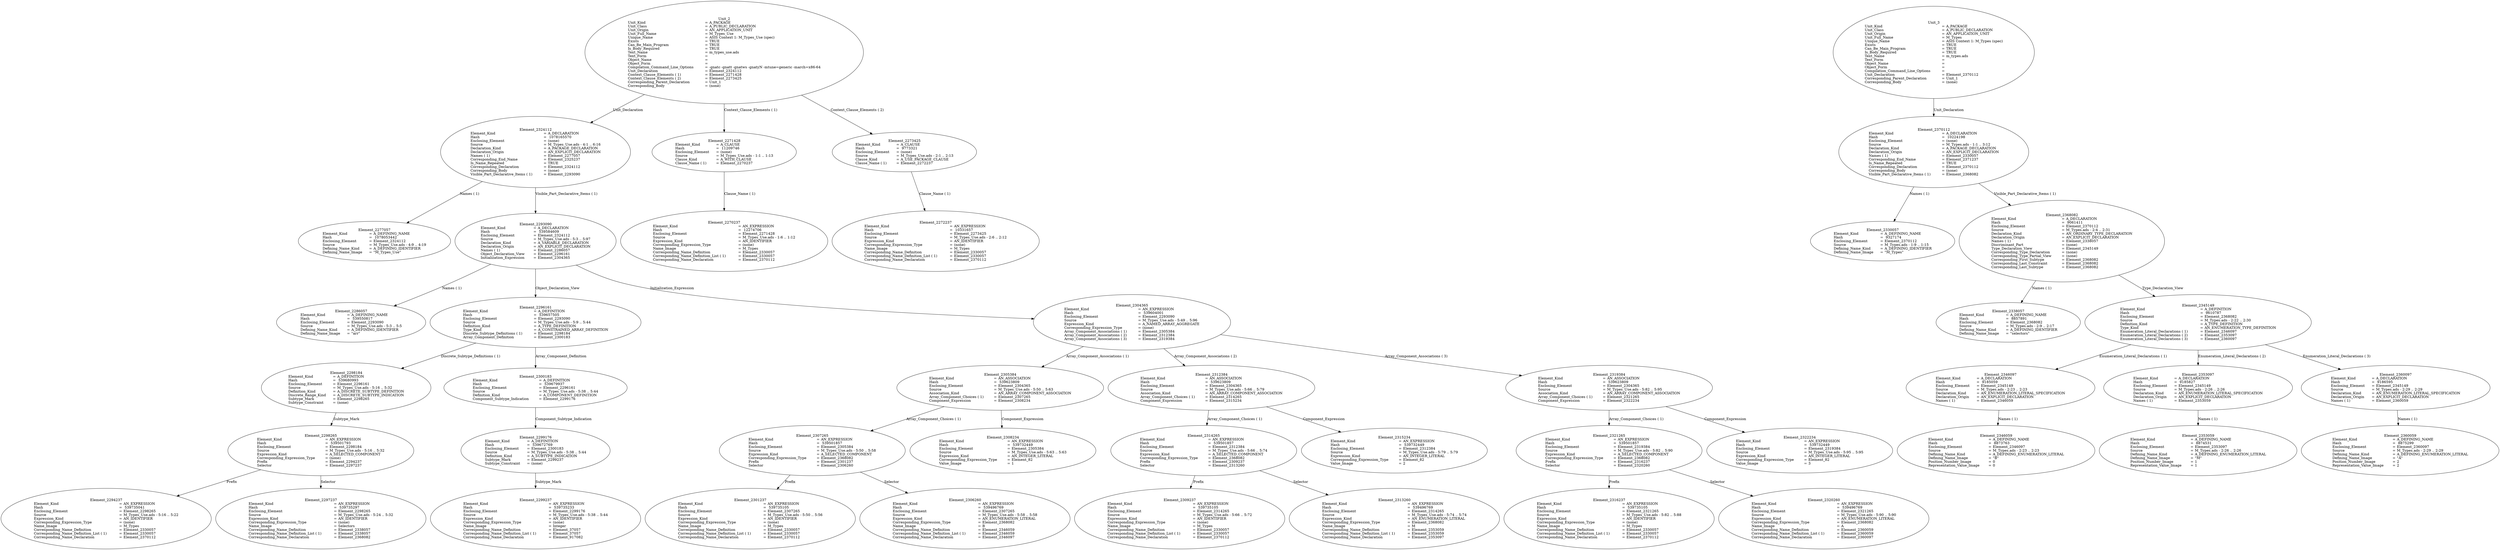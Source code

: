 digraph "m_types_use.adt" {
  Unit_2 -> Element_2324112
      [ label=Unit_Declaration ];
  Unit_2 -> Element_2271428
      [ label="Context_Clause_Elements ( 1)" ];
  Unit_2 -> Element_2273425
      [ label="Context_Clause_Elements ( 2)" ];
  Unit_2
      [ label=<<TABLE BORDER="0" CELLBORDER="0" CELLSPACING="0" CELLPADDING="0"> 
          <TR><TD COLSPAN="3">Unit_2</TD></TR>
          <TR><TD ALIGN="LEFT">Unit_Kind   </TD><TD> = </TD><TD ALIGN="LEFT">A_PACKAGE</TD></TR>
          <TR><TD ALIGN="LEFT">Unit_Class   </TD><TD> = </TD><TD ALIGN="LEFT">A_PUBLIC_DECLARATION</TD></TR>
          <TR><TD ALIGN="LEFT">Unit_Origin   </TD><TD> = </TD><TD ALIGN="LEFT">AN_APPLICATION_UNIT</TD></TR>
          <TR><TD ALIGN="LEFT">Unit_Full_Name    </TD><TD> = </TD><TD ALIGN="LEFT">M_Types_Use</TD></TR>
          <TR><TD ALIGN="LEFT">Unique_Name   </TD><TD> = </TD><TD ALIGN="LEFT">ASIS Context 1: M_Types_Use (spec)</TD></TR>
          <TR><TD ALIGN="LEFT">Exists  </TD><TD> = </TD><TD ALIGN="LEFT">TRUE</TD></TR>
          <TR><TD ALIGN="LEFT">Can_Be_Main_Program     </TD><TD> = </TD><TD ALIGN="LEFT">TRUE</TD></TR>
          <TR><TD ALIGN="LEFT">Is_Body_Required     </TD><TD> = </TD><TD ALIGN="LEFT">TRUE</TD></TR>
          <TR><TD ALIGN="LEFT">Text_Name   </TD><TD> = </TD><TD ALIGN="LEFT">m_types_use.ads</TD></TR>
          <TR><TD ALIGN="LEFT">Text_Form   </TD><TD> = </TD><TD ALIGN="LEFT"></TD></TR>
          <TR><TD ALIGN="LEFT">Object_Name   </TD><TD> = </TD><TD ALIGN="LEFT"></TD></TR>
          <TR><TD ALIGN="LEFT">Object_Form   </TD><TD> = </TD><TD ALIGN="LEFT"></TD></TR>
          <TR><TD ALIGN="LEFT">Compilation_Command_Line_Options         </TD><TD> = </TD><TD ALIGN="LEFT">-gnatc -gnatt -gnatws -gnatyN -mtune=generic -march=x86-64</TD></TR>
          <TR><TD ALIGN="LEFT">Unit_Declaration     </TD><TD> = </TD><TD ALIGN="LEFT">Element_2324112</TD></TR>
          <TR><TD ALIGN="LEFT">Context_Clause_Elements ( 1)        </TD><TD> = </TD><TD ALIGN="LEFT">Element_2271428</TD></TR>
          <TR><TD ALIGN="LEFT">Context_Clause_Elements ( 2)        </TD><TD> = </TD><TD ALIGN="LEFT">Element_2273425</TD></TR>
          <TR><TD ALIGN="LEFT">Corresponding_Parent_Declaration         </TD><TD> = </TD><TD ALIGN="LEFT">Unit_1</TD></TR>
          <TR><TD ALIGN="LEFT">Corresponding_Body     </TD><TD> = </TD><TD ALIGN="LEFT">(none)</TD></TR>
          </TABLE>> ];
  Element_2271428 -> Element_2270237
      [ label="Clause_Name ( 1)" ];
  Element_2271428
      [ label=<<TABLE BORDER="0" CELLBORDER="0" CELLSPACING="0" CELLPADDING="0"> 
          <TR><TD COLSPAN="3">Element_2271428</TD></TR>
          <TR><TD ALIGN="LEFT">Element_Kind    </TD><TD> = </TD><TD ALIGN="LEFT">A_CLAUSE</TD></TR>
          <TR><TD ALIGN="LEFT">Hash  </TD><TD> = </TD><TD ALIGN="LEFT"> 11209746</TD></TR>
          <TR><TD ALIGN="LEFT">Enclosing_Element     </TD><TD> = </TD><TD ALIGN="LEFT">(none)</TD></TR>
          <TR><TD ALIGN="LEFT">Source  </TD><TD> = </TD><TD ALIGN="LEFT">M_Types_Use.ads - 1:1 .. 1:13</TD></TR>
          <TR><TD ALIGN="LEFT">Clause_Kind   </TD><TD> = </TD><TD ALIGN="LEFT">A_WITH_CLAUSE</TD></TR>
          <TR><TD ALIGN="LEFT">Clause_Name ( 1)     </TD><TD> = </TD><TD ALIGN="LEFT">Element_2270237</TD></TR>
          </TABLE>> ];
  Element_2270237
      [ label=<<TABLE BORDER="0" CELLBORDER="0" CELLSPACING="0" CELLPADDING="0"> 
          <TR><TD COLSPAN="3">Element_2270237</TD></TR>
          <TR><TD ALIGN="LEFT">Element_Kind    </TD><TD> = </TD><TD ALIGN="LEFT">AN_EXPRESSION</TD></TR>
          <TR><TD ALIGN="LEFT">Hash  </TD><TD> = </TD><TD ALIGN="LEFT"> 12274706</TD></TR>
          <TR><TD ALIGN="LEFT">Enclosing_Element     </TD><TD> = </TD><TD ALIGN="LEFT">Element_2271428</TD></TR>
          <TR><TD ALIGN="LEFT">Source  </TD><TD> = </TD><TD ALIGN="LEFT">M_Types_Use.ads - 1:6 .. 1:12</TD></TR>
          <TR><TD ALIGN="LEFT">Expression_Kind    </TD><TD> = </TD><TD ALIGN="LEFT">AN_IDENTIFIER</TD></TR>
          <TR><TD ALIGN="LEFT">Corresponding_Expression_Type        </TD><TD> = </TD><TD ALIGN="LEFT">(none)</TD></TR>
          <TR><TD ALIGN="LEFT">Name_Image   </TD><TD> = </TD><TD ALIGN="LEFT">M_Types</TD></TR>
          <TR><TD ALIGN="LEFT">Corresponding_Name_Definition        </TD><TD> = </TD><TD ALIGN="LEFT">Element_2330057</TD></TR>
          <TR><TD ALIGN="LEFT">Corresponding_Name_Definition_List ( 1)          </TD><TD> = </TD><TD ALIGN="LEFT">Element_2330057</TD></TR>
          <TR><TD ALIGN="LEFT">Corresponding_Name_Declaration        </TD><TD> = </TD><TD ALIGN="LEFT">Element_2370112</TD></TR>
          </TABLE>> ];
  Element_2273425 -> Element_2272237
      [ label="Clause_Name ( 1)" ];
  Element_2273425
      [ label=<<TABLE BORDER="0" CELLBORDER="0" CELLSPACING="0" CELLPADDING="0"> 
          <TR><TD COLSPAN="3">Element_2273425</TD></TR>
          <TR><TD ALIGN="LEFT">Element_Kind    </TD><TD> = </TD><TD ALIGN="LEFT">A_CLAUSE</TD></TR>
          <TR><TD ALIGN="LEFT">Hash  </TD><TD> = </TD><TD ALIGN="LEFT"> 9773321</TD></TR>
          <TR><TD ALIGN="LEFT">Enclosing_Element     </TD><TD> = </TD><TD ALIGN="LEFT">(none)</TD></TR>
          <TR><TD ALIGN="LEFT">Source  </TD><TD> = </TD><TD ALIGN="LEFT">M_Types_Use.ads - 2:1 .. 2:13</TD></TR>
          <TR><TD ALIGN="LEFT">Clause_Kind   </TD><TD> = </TD><TD ALIGN="LEFT">A_USE_PACKAGE_CLAUSE</TD></TR>
          <TR><TD ALIGN="LEFT">Clause_Name ( 1)     </TD><TD> = </TD><TD ALIGN="LEFT">Element_2272237</TD></TR>
          </TABLE>> ];
  Element_2272237
      [ label=<<TABLE BORDER="0" CELLBORDER="0" CELLSPACING="0" CELLPADDING="0"> 
          <TR><TD COLSPAN="3">Element_2272237</TD></TR>
          <TR><TD ALIGN="LEFT">Element_Kind    </TD><TD> = </TD><TD ALIGN="LEFT">AN_EXPRESSION</TD></TR>
          <TR><TD ALIGN="LEFT">Hash  </TD><TD> = </TD><TD ALIGN="LEFT"> 10331657</TD></TR>
          <TR><TD ALIGN="LEFT">Enclosing_Element     </TD><TD> = </TD><TD ALIGN="LEFT">Element_2273425</TD></TR>
          <TR><TD ALIGN="LEFT">Source  </TD><TD> = </TD><TD ALIGN="LEFT">M_Types_Use.ads - 2:6 .. 2:12</TD></TR>
          <TR><TD ALIGN="LEFT">Expression_Kind    </TD><TD> = </TD><TD ALIGN="LEFT">AN_IDENTIFIER</TD></TR>
          <TR><TD ALIGN="LEFT">Corresponding_Expression_Type        </TD><TD> = </TD><TD ALIGN="LEFT">(none)</TD></TR>
          <TR><TD ALIGN="LEFT">Name_Image   </TD><TD> = </TD><TD ALIGN="LEFT">M_Types</TD></TR>
          <TR><TD ALIGN="LEFT">Corresponding_Name_Definition        </TD><TD> = </TD><TD ALIGN="LEFT">Element_2330057</TD></TR>
          <TR><TD ALIGN="LEFT">Corresponding_Name_Definition_List ( 1)          </TD><TD> = </TD><TD ALIGN="LEFT">Element_2330057</TD></TR>
          <TR><TD ALIGN="LEFT">Corresponding_Name_Declaration        </TD><TD> = </TD><TD ALIGN="LEFT">Element_2370112</TD></TR>
          </TABLE>> ];
  Element_2324112 -> Element_2277057
      [ label="Names ( 1)" ];
  Element_2324112 -> Element_2293090
      [ label="Visible_Part_Declarative_Items ( 1)" ];
  Element_2324112
      [ label=<<TABLE BORDER="0" CELLBORDER="0" CELLSPACING="0" CELLPADDING="0"> 
          <TR><TD COLSPAN="3">Element_2324112</TD></TR>
          <TR><TD ALIGN="LEFT">Element_Kind    </TD><TD> = </TD><TD ALIGN="LEFT">A_DECLARATION</TD></TR>
          <TR><TD ALIGN="LEFT">Hash  </TD><TD> = </TD><TD ALIGN="LEFT"> 1078165570</TD></TR>
          <TR><TD ALIGN="LEFT">Enclosing_Element     </TD><TD> = </TD><TD ALIGN="LEFT">(none)</TD></TR>
          <TR><TD ALIGN="LEFT">Source  </TD><TD> = </TD><TD ALIGN="LEFT">M_Types_Use.ads - 4:1 .. 6:16</TD></TR>
          <TR><TD ALIGN="LEFT">Declaration_Kind     </TD><TD> = </TD><TD ALIGN="LEFT">A_PACKAGE_DECLARATION</TD></TR>
          <TR><TD ALIGN="LEFT">Declaration_Origin     </TD><TD> = </TD><TD ALIGN="LEFT">AN_EXPLICIT_DECLARATION</TD></TR>
          <TR><TD ALIGN="LEFT">Names ( 1)   </TD><TD> = </TD><TD ALIGN="LEFT">Element_2277057</TD></TR>
          <TR><TD ALIGN="LEFT">Corresponding_End_Name      </TD><TD> = </TD><TD ALIGN="LEFT">Element_2325237</TD></TR>
          <TR><TD ALIGN="LEFT">Is_Name_Repeated     </TD><TD> = </TD><TD ALIGN="LEFT">TRUE</TD></TR>
          <TR><TD ALIGN="LEFT">Corresponding_Declaration       </TD><TD> = </TD><TD ALIGN="LEFT">Element_2324112</TD></TR>
          <TR><TD ALIGN="LEFT">Corresponding_Body     </TD><TD> = </TD><TD ALIGN="LEFT">(none)</TD></TR>
          <TR><TD ALIGN="LEFT">Visible_Part_Declarative_Items ( 1)         </TD><TD> = </TD><TD ALIGN="LEFT">Element_2293090</TD></TR>
          </TABLE>> ];
  Element_2277057
      [ label=<<TABLE BORDER="0" CELLBORDER="0" CELLSPACING="0" CELLPADDING="0"> 
          <TR><TD COLSPAN="3">Element_2277057</TD></TR>
          <TR><TD ALIGN="LEFT">Element_Kind    </TD><TD> = </TD><TD ALIGN="LEFT">A_DEFINING_NAME</TD></TR>
          <TR><TD ALIGN="LEFT">Hash  </TD><TD> = </TD><TD ALIGN="LEFT"> 1078053442</TD></TR>
          <TR><TD ALIGN="LEFT">Enclosing_Element     </TD><TD> = </TD><TD ALIGN="LEFT">Element_2324112</TD></TR>
          <TR><TD ALIGN="LEFT">Source  </TD><TD> = </TD><TD ALIGN="LEFT">M_Types_Use.ads - 4:9 .. 4:19</TD></TR>
          <TR><TD ALIGN="LEFT">Defining_Name_Kind     </TD><TD> = </TD><TD ALIGN="LEFT">A_DEFINING_IDENTIFIER</TD></TR>
          <TR><TD ALIGN="LEFT">Defining_Name_Image     </TD><TD> = </TD><TD ALIGN="LEFT">"M_Types_Use"</TD></TR>
          </TABLE>> ];
  Element_2293090 -> Element_2286057
      [ label="Names ( 1)" ];
  Element_2293090 -> Element_2296161
      [ label=Object_Declaration_View ];
  Element_2293090 -> Element_2304365
      [ label=Initialization_Expression ];
  Element_2293090
      [ label=<<TABLE BORDER="0" CELLBORDER="0" CELLSPACING="0" CELLPADDING="0"> 
          <TR><TD COLSPAN="3">Element_2293090</TD></TR>
          <TR><TD ALIGN="LEFT">Element_Kind    </TD><TD> = </TD><TD ALIGN="LEFT">A_DECLARATION</TD></TR>
          <TR><TD ALIGN="LEFT">Hash  </TD><TD> = </TD><TD ALIGN="LEFT"> 539584609</TD></TR>
          <TR><TD ALIGN="LEFT">Enclosing_Element     </TD><TD> = </TD><TD ALIGN="LEFT">Element_2324112</TD></TR>
          <TR><TD ALIGN="LEFT">Source  </TD><TD> = </TD><TD ALIGN="LEFT">M_Types_Use.ads - 5:3 .. 5:97</TD></TR>
          <TR><TD ALIGN="LEFT">Declaration_Kind     </TD><TD> = </TD><TD ALIGN="LEFT">A_VARIABLE_DECLARATION</TD></TR>
          <TR><TD ALIGN="LEFT">Declaration_Origin     </TD><TD> = </TD><TD ALIGN="LEFT">AN_EXPLICIT_DECLARATION</TD></TR>
          <TR><TD ALIGN="LEFT">Names ( 1)   </TD><TD> = </TD><TD ALIGN="LEFT">Element_2286057</TD></TR>
          <TR><TD ALIGN="LEFT">Object_Declaration_View      </TD><TD> = </TD><TD ALIGN="LEFT">Element_2296161</TD></TR>
          <TR><TD ALIGN="LEFT">Initialization_Expression       </TD><TD> = </TD><TD ALIGN="LEFT">Element_2304365</TD></TR>
          </TABLE>> ];
  Element_2286057
      [ label=<<TABLE BORDER="0" CELLBORDER="0" CELLSPACING="0" CELLPADDING="0"> 
          <TR><TD COLSPAN="3">Element_2286057</TD></TR>
          <TR><TD ALIGN="LEFT">Element_Kind    </TD><TD> = </TD><TD ALIGN="LEFT">A_DEFINING_NAME</TD></TR>
          <TR><TD ALIGN="LEFT">Hash  </TD><TD> = </TD><TD ALIGN="LEFT"> 539550817</TD></TR>
          <TR><TD ALIGN="LEFT">Enclosing_Element     </TD><TD> = </TD><TD ALIGN="LEFT">Element_2293090</TD></TR>
          <TR><TD ALIGN="LEFT">Source  </TD><TD> = </TD><TD ALIGN="LEFT">M_Types_Use.ads - 5:3 .. 5:5</TD></TR>
          <TR><TD ALIGN="LEFT">Defining_Name_Kind     </TD><TD> = </TD><TD ALIGN="LEFT">A_DEFINING_IDENTIFIER</TD></TR>
          <TR><TD ALIGN="LEFT">Defining_Name_Image     </TD><TD> = </TD><TD ALIGN="LEFT">"arr"</TD></TR>
          </TABLE>> ];
  Element_2296161 -> Element_2298184
      [ label="Discrete_Subtype_Definitions ( 1)" ];
  Element_2296161 -> Element_2300183
      [ label=Array_Component_Definition ];
  Element_2296161
      [ label=<<TABLE BORDER="0" CELLBORDER="0" CELLSPACING="0" CELLPADDING="0"> 
          <TR><TD COLSPAN="3">Element_2296161</TD></TR>
          <TR><TD ALIGN="LEFT">Element_Kind    </TD><TD> = </TD><TD ALIGN="LEFT">A_DEFINITION</TD></TR>
          <TR><TD ALIGN="LEFT">Hash  </TD><TD> = </TD><TD ALIGN="LEFT"> 539657505</TD></TR>
          <TR><TD ALIGN="LEFT">Enclosing_Element     </TD><TD> = </TD><TD ALIGN="LEFT">Element_2293090</TD></TR>
          <TR><TD ALIGN="LEFT">Source  </TD><TD> = </TD><TD ALIGN="LEFT">M_Types_Use.ads - 5:9 .. 5:44</TD></TR>
          <TR><TD ALIGN="LEFT">Definition_Kind    </TD><TD> = </TD><TD ALIGN="LEFT">A_TYPE_DEFINITION</TD></TR>
          <TR><TD ALIGN="LEFT">Type_Kind   </TD><TD> = </TD><TD ALIGN="LEFT">A_CONSTRAINED_ARRAY_DEFINITION</TD></TR>
          <TR><TD ALIGN="LEFT">Discrete_Subtype_Definitions ( 1)         </TD><TD> = </TD><TD ALIGN="LEFT">Element_2298184</TD></TR>
          <TR><TD ALIGN="LEFT">Array_Component_Definition       </TD><TD> = </TD><TD ALIGN="LEFT">Element_2300183</TD></TR>
          </TABLE>> ];
  Element_2298184 -> Element_2298265
      [ label=Subtype_Mark ];
  Element_2298184
      [ label=<<TABLE BORDER="0" CELLBORDER="0" CELLSPACING="0" CELLPADDING="0"> 
          <TR><TD COLSPAN="3">Element_2298184</TD></TR>
          <TR><TD ALIGN="LEFT">Element_Kind    </TD><TD> = </TD><TD ALIGN="LEFT">A_DEFINITION</TD></TR>
          <TR><TD ALIGN="LEFT">Hash  </TD><TD> = </TD><TD ALIGN="LEFT"> 539680993</TD></TR>
          <TR><TD ALIGN="LEFT">Enclosing_Element     </TD><TD> = </TD><TD ALIGN="LEFT">Element_2296161</TD></TR>
          <TR><TD ALIGN="LEFT">Source  </TD><TD> = </TD><TD ALIGN="LEFT">M_Types_Use.ads - 5:16 .. 5:32</TD></TR>
          <TR><TD ALIGN="LEFT">Definition_Kind    </TD><TD> = </TD><TD ALIGN="LEFT">A_DISCRETE_SUBTYPE_DEFINITION</TD></TR>
          <TR><TD ALIGN="LEFT">Discrete_Range_Kind     </TD><TD> = </TD><TD ALIGN="LEFT">A_DISCRETE_SUBTYPE_INDICATION</TD></TR>
          <TR><TD ALIGN="LEFT">Subtype_Mark    </TD><TD> = </TD><TD ALIGN="LEFT">Element_2298265</TD></TR>
          <TR><TD ALIGN="LEFT">Subtype_Constraint     </TD><TD> = </TD><TD ALIGN="LEFT">(none)</TD></TR>
          </TABLE>> ];
  Element_2298265 -> Element_2294237
      [ label=Prefix ];
  Element_2298265 -> Element_2297237
      [ label=Selector ];
  Element_2298265
      [ label=<<TABLE BORDER="0" CELLBORDER="0" CELLSPACING="0" CELLPADDING="0"> 
          <TR><TD COLSPAN="3">Element_2298265</TD></TR>
          <TR><TD ALIGN="LEFT">Element_Kind    </TD><TD> = </TD><TD ALIGN="LEFT">AN_EXPRESSION</TD></TR>
          <TR><TD ALIGN="LEFT">Hash  </TD><TD> = </TD><TD ALIGN="LEFT"> 539501793</TD></TR>
          <TR><TD ALIGN="LEFT">Enclosing_Element     </TD><TD> = </TD><TD ALIGN="LEFT">Element_2298184</TD></TR>
          <TR><TD ALIGN="LEFT">Source  </TD><TD> = </TD><TD ALIGN="LEFT">M_Types_Use.ads - 5:16 .. 5:32</TD></TR>
          <TR><TD ALIGN="LEFT">Expression_Kind    </TD><TD> = </TD><TD ALIGN="LEFT">A_SELECTED_COMPONENT</TD></TR>
          <TR><TD ALIGN="LEFT">Corresponding_Expression_Type        </TD><TD> = </TD><TD ALIGN="LEFT">(none)</TD></TR>
          <TR><TD ALIGN="LEFT">Prefix  </TD><TD> = </TD><TD ALIGN="LEFT">Element_2294237</TD></TR>
          <TR><TD ALIGN="LEFT">Selector   </TD><TD> = </TD><TD ALIGN="LEFT">Element_2297237</TD></TR>
          </TABLE>> ];
  Element_2294237
      [ label=<<TABLE BORDER="0" CELLBORDER="0" CELLSPACING="0" CELLPADDING="0"> 
          <TR><TD COLSPAN="3">Element_2294237</TD></TR>
          <TR><TD ALIGN="LEFT">Element_Kind    </TD><TD> = </TD><TD ALIGN="LEFT">AN_EXPRESSION</TD></TR>
          <TR><TD ALIGN="LEFT">Hash  </TD><TD> = </TD><TD ALIGN="LEFT"> 539735041</TD></TR>
          <TR><TD ALIGN="LEFT">Enclosing_Element     </TD><TD> = </TD><TD ALIGN="LEFT">Element_2298265</TD></TR>
          <TR><TD ALIGN="LEFT">Source  </TD><TD> = </TD><TD ALIGN="LEFT">M_Types_Use.ads - 5:16 .. 5:22</TD></TR>
          <TR><TD ALIGN="LEFT">Expression_Kind    </TD><TD> = </TD><TD ALIGN="LEFT">AN_IDENTIFIER</TD></TR>
          <TR><TD ALIGN="LEFT">Corresponding_Expression_Type        </TD><TD> = </TD><TD ALIGN="LEFT">(none)</TD></TR>
          <TR><TD ALIGN="LEFT">Name_Image   </TD><TD> = </TD><TD ALIGN="LEFT">M_Types</TD></TR>
          <TR><TD ALIGN="LEFT">Corresponding_Name_Definition        </TD><TD> = </TD><TD ALIGN="LEFT">Element_2330057</TD></TR>
          <TR><TD ALIGN="LEFT">Corresponding_Name_Definition_List ( 1)          </TD><TD> = </TD><TD ALIGN="LEFT">Element_2330057</TD></TR>
          <TR><TD ALIGN="LEFT">Corresponding_Name_Declaration        </TD><TD> = </TD><TD ALIGN="LEFT">Element_2370112</TD></TR>
          </TABLE>> ];
  Element_2297237
      [ label=<<TABLE BORDER="0" CELLBORDER="0" CELLSPACING="0" CELLPADDING="0"> 
          <TR><TD COLSPAN="3">Element_2297237</TD></TR>
          <TR><TD ALIGN="LEFT">Element_Kind    </TD><TD> = </TD><TD ALIGN="LEFT">AN_EXPRESSION</TD></TR>
          <TR><TD ALIGN="LEFT">Hash  </TD><TD> = </TD><TD ALIGN="LEFT"> 539735297</TD></TR>
          <TR><TD ALIGN="LEFT">Enclosing_Element     </TD><TD> = </TD><TD ALIGN="LEFT">Element_2298265</TD></TR>
          <TR><TD ALIGN="LEFT">Source  </TD><TD> = </TD><TD ALIGN="LEFT">M_Types_Use.ads - 5:24 .. 5:32</TD></TR>
          <TR><TD ALIGN="LEFT">Expression_Kind    </TD><TD> = </TD><TD ALIGN="LEFT">AN_IDENTIFIER</TD></TR>
          <TR><TD ALIGN="LEFT">Corresponding_Expression_Type        </TD><TD> = </TD><TD ALIGN="LEFT">(none)</TD></TR>
          <TR><TD ALIGN="LEFT">Name_Image   </TD><TD> = </TD><TD ALIGN="LEFT">Selectors</TD></TR>
          <TR><TD ALIGN="LEFT">Corresponding_Name_Definition        </TD><TD> = </TD><TD ALIGN="LEFT">Element_2338057</TD></TR>
          <TR><TD ALIGN="LEFT">Corresponding_Name_Definition_List ( 1)          </TD><TD> = </TD><TD ALIGN="LEFT">Element_2338057</TD></TR>
          <TR><TD ALIGN="LEFT">Corresponding_Name_Declaration        </TD><TD> = </TD><TD ALIGN="LEFT">Element_2368082</TD></TR>
          </TABLE>> ];
  Element_2300183 -> Element_2299176
      [ label=Component_Subtype_Indication ];
  Element_2300183
      [ label=<<TABLE BORDER="0" CELLBORDER="0" CELLSPACING="0" CELLPADDING="0"> 
          <TR><TD COLSPAN="3">Element_2300183</TD></TR>
          <TR><TD ALIGN="LEFT">Element_Kind    </TD><TD> = </TD><TD ALIGN="LEFT">A_DEFINITION</TD></TR>
          <TR><TD ALIGN="LEFT">Hash  </TD><TD> = </TD><TD ALIGN="LEFT"> 539679937</TD></TR>
          <TR><TD ALIGN="LEFT">Enclosing_Element     </TD><TD> = </TD><TD ALIGN="LEFT">Element_2296161</TD></TR>
          <TR><TD ALIGN="LEFT">Source  </TD><TD> = </TD><TD ALIGN="LEFT">M_Types_Use.ads - 5:38 .. 5:44</TD></TR>
          <TR><TD ALIGN="LEFT">Definition_Kind    </TD><TD> = </TD><TD ALIGN="LEFT">A_COMPONENT_DEFINITION</TD></TR>
          <TR><TD ALIGN="LEFT">Component_Subtype_Indication        </TD><TD> = </TD><TD ALIGN="LEFT">Element_2299176</TD></TR>
          </TABLE>> ];
  Element_2299176 -> Element_2299237
      [ label=Subtype_Mark ];
  Element_2299176
      [ label=<<TABLE BORDER="0" CELLBORDER="0" CELLSPACING="0" CELLPADDING="0"> 
          <TR><TD COLSPAN="3">Element_2299176</TD></TR>
          <TR><TD ALIGN="LEFT">Element_Kind    </TD><TD> = </TD><TD ALIGN="LEFT">A_DEFINITION</TD></TR>
          <TR><TD ALIGN="LEFT">Hash  </TD><TD> = </TD><TD ALIGN="LEFT"> 539672769</TD></TR>
          <TR><TD ALIGN="LEFT">Enclosing_Element     </TD><TD> = </TD><TD ALIGN="LEFT">Element_2300183</TD></TR>
          <TR><TD ALIGN="LEFT">Source  </TD><TD> = </TD><TD ALIGN="LEFT">M_Types_Use.ads - 5:38 .. 5:44</TD></TR>
          <TR><TD ALIGN="LEFT">Definition_Kind    </TD><TD> = </TD><TD ALIGN="LEFT">A_SUBTYPE_INDICATION</TD></TR>
          <TR><TD ALIGN="LEFT">Subtype_Mark    </TD><TD> = </TD><TD ALIGN="LEFT">Element_2299237</TD></TR>
          <TR><TD ALIGN="LEFT">Subtype_Constraint     </TD><TD> = </TD><TD ALIGN="LEFT">(none)</TD></TR>
          </TABLE>> ];
  Element_2299237
      [ label=<<TABLE BORDER="0" CELLBORDER="0" CELLSPACING="0" CELLPADDING="0"> 
          <TR><TD COLSPAN="3">Element_2299237</TD></TR>
          <TR><TD ALIGN="LEFT">Element_Kind    </TD><TD> = </TD><TD ALIGN="LEFT">AN_EXPRESSION</TD></TR>
          <TR><TD ALIGN="LEFT">Hash  </TD><TD> = </TD><TD ALIGN="LEFT"> 539735233</TD></TR>
          <TR><TD ALIGN="LEFT">Enclosing_Element     </TD><TD> = </TD><TD ALIGN="LEFT">Element_2299176</TD></TR>
          <TR><TD ALIGN="LEFT">Source  </TD><TD> = </TD><TD ALIGN="LEFT">M_Types_Use.ads - 5:38 .. 5:44</TD></TR>
          <TR><TD ALIGN="LEFT">Expression_Kind    </TD><TD> = </TD><TD ALIGN="LEFT">AN_IDENTIFIER</TD></TR>
          <TR><TD ALIGN="LEFT">Corresponding_Expression_Type        </TD><TD> = </TD><TD ALIGN="LEFT">(none)</TD></TR>
          <TR><TD ALIGN="LEFT">Name_Image   </TD><TD> = </TD><TD ALIGN="LEFT">Integer</TD></TR>
          <TR><TD ALIGN="LEFT">Corresponding_Name_Definition        </TD><TD> = </TD><TD ALIGN="LEFT">Element_37057</TD></TR>
          <TR><TD ALIGN="LEFT">Corresponding_Name_Definition_List ( 1)          </TD><TD> = </TD><TD ALIGN="LEFT">Element_37057</TD></TR>
          <TR><TD ALIGN="LEFT">Corresponding_Name_Declaration        </TD><TD> = </TD><TD ALIGN="LEFT">Element_917082</TD></TR>
          </TABLE>> ];
  Element_2304365 -> Element_2305384
      [ label="Array_Component_Associations ( 1)" ];
  Element_2304365 -> Element_2312384
      [ label="Array_Component_Associations ( 2)" ];
  Element_2304365 -> Element_2319384
      [ label="Array_Component_Associations ( 3)" ];
  Element_2304365
      [ label=<<TABLE BORDER="0" CELLBORDER="0" CELLSPACING="0" CELLPADDING="0"> 
          <TR><TD COLSPAN="3">Element_2304365</TD></TR>
          <TR><TD ALIGN="LEFT">Element_Kind    </TD><TD> = </TD><TD ALIGN="LEFT">AN_EXPRESSION</TD></TR>
          <TR><TD ALIGN="LEFT">Hash  </TD><TD> = </TD><TD ALIGN="LEFT"> 539604001</TD></TR>
          <TR><TD ALIGN="LEFT">Enclosing_Element     </TD><TD> = </TD><TD ALIGN="LEFT">Element_2293090</TD></TR>
          <TR><TD ALIGN="LEFT">Source  </TD><TD> = </TD><TD ALIGN="LEFT">M_Types_Use.ads - 5:49 .. 5:96</TD></TR>
          <TR><TD ALIGN="LEFT">Expression_Kind    </TD><TD> = </TD><TD ALIGN="LEFT">A_NAMED_ARRAY_AGGREGATE</TD></TR>
          <TR><TD ALIGN="LEFT">Corresponding_Expression_Type        </TD><TD> = </TD><TD ALIGN="LEFT">(none)</TD></TR>
          <TR><TD ALIGN="LEFT">Array_Component_Associations ( 1)         </TD><TD> = </TD><TD ALIGN="LEFT">Element_2305384</TD></TR>
          <TR><TD ALIGN="LEFT">Array_Component_Associations ( 2)         </TD><TD> = </TD><TD ALIGN="LEFT">Element_2312384</TD></TR>
          <TR><TD ALIGN="LEFT">Array_Component_Associations ( 3)         </TD><TD> = </TD><TD ALIGN="LEFT">Element_2319384</TD></TR>
          </TABLE>> ];
  Element_2305384 -> Element_2307265
      [ label="Array_Component_Choices ( 1)" ];
  Element_2305384 -> Element_2308234
      [ label=Component_Expression ];
  Element_2305384
      [ label=<<TABLE BORDER="0" CELLBORDER="0" CELLSPACING="0" CELLPADDING="0"> 
          <TR><TD COLSPAN="3">Element_2305384</TD></TR>
          <TR><TD ALIGN="LEFT">Element_Kind    </TD><TD> = </TD><TD ALIGN="LEFT">AN_ASSOCIATION</TD></TR>
          <TR><TD ALIGN="LEFT">Hash  </TD><TD> = </TD><TD ALIGN="LEFT"> 539623809</TD></TR>
          <TR><TD ALIGN="LEFT">Enclosing_Element     </TD><TD> = </TD><TD ALIGN="LEFT">Element_2304365</TD></TR>
          <TR><TD ALIGN="LEFT">Source  </TD><TD> = </TD><TD ALIGN="LEFT">M_Types_Use.ads - 5:50 .. 5:63</TD></TR>
          <TR><TD ALIGN="LEFT">Association_Kind     </TD><TD> = </TD><TD ALIGN="LEFT">AN_ARRAY_COMPONENT_ASSOCIATION</TD></TR>
          <TR><TD ALIGN="LEFT">Array_Component_Choices ( 1)        </TD><TD> = </TD><TD ALIGN="LEFT">Element_2307265</TD></TR>
          <TR><TD ALIGN="LEFT">Component_Expression      </TD><TD> = </TD><TD ALIGN="LEFT">Element_2308234</TD></TR>
          </TABLE>> ];
  Element_2307265 -> Element_2301237
      [ label=Prefix ];
  Element_2307265 -> Element_2306260
      [ label=Selector ];
  Element_2307265
      [ label=<<TABLE BORDER="0" CELLBORDER="0" CELLSPACING="0" CELLPADDING="0"> 
          <TR><TD COLSPAN="3">Element_2307265</TD></TR>
          <TR><TD ALIGN="LEFT">Element_Kind    </TD><TD> = </TD><TD ALIGN="LEFT">AN_EXPRESSION</TD></TR>
          <TR><TD ALIGN="LEFT">Hash  </TD><TD> = </TD><TD ALIGN="LEFT"> 539501857</TD></TR>
          <TR><TD ALIGN="LEFT">Enclosing_Element     </TD><TD> = </TD><TD ALIGN="LEFT">Element_2305384</TD></TR>
          <TR><TD ALIGN="LEFT">Source  </TD><TD> = </TD><TD ALIGN="LEFT">M_Types_Use.ads - 5:50 .. 5:58</TD></TR>
          <TR><TD ALIGN="LEFT">Expression_Kind    </TD><TD> = </TD><TD ALIGN="LEFT">A_SELECTED_COMPONENT</TD></TR>
          <TR><TD ALIGN="LEFT">Corresponding_Expression_Type        </TD><TD> = </TD><TD ALIGN="LEFT">Element_2368082</TD></TR>
          <TR><TD ALIGN="LEFT">Prefix  </TD><TD> = </TD><TD ALIGN="LEFT">Element_2301237</TD></TR>
          <TR><TD ALIGN="LEFT">Selector   </TD><TD> = </TD><TD ALIGN="LEFT">Element_2306260</TD></TR>
          </TABLE>> ];
  Element_2301237
      [ label=<<TABLE BORDER="0" CELLBORDER="0" CELLSPACING="0" CELLPADDING="0"> 
          <TR><TD COLSPAN="3">Element_2301237</TD></TR>
          <TR><TD ALIGN="LEFT">Element_Kind    </TD><TD> = </TD><TD ALIGN="LEFT">AN_EXPRESSION</TD></TR>
          <TR><TD ALIGN="LEFT">Hash  </TD><TD> = </TD><TD ALIGN="LEFT"> 539735105</TD></TR>
          <TR><TD ALIGN="LEFT">Enclosing_Element     </TD><TD> = </TD><TD ALIGN="LEFT">Element_2307265</TD></TR>
          <TR><TD ALIGN="LEFT">Source  </TD><TD> = </TD><TD ALIGN="LEFT">M_Types_Use.ads - 5:50 .. 5:56</TD></TR>
          <TR><TD ALIGN="LEFT">Expression_Kind    </TD><TD> = </TD><TD ALIGN="LEFT">AN_IDENTIFIER</TD></TR>
          <TR><TD ALIGN="LEFT">Corresponding_Expression_Type        </TD><TD> = </TD><TD ALIGN="LEFT">(none)</TD></TR>
          <TR><TD ALIGN="LEFT">Name_Image   </TD><TD> = </TD><TD ALIGN="LEFT">M_Types</TD></TR>
          <TR><TD ALIGN="LEFT">Corresponding_Name_Definition        </TD><TD> = </TD><TD ALIGN="LEFT">Element_2330057</TD></TR>
          <TR><TD ALIGN="LEFT">Corresponding_Name_Definition_List ( 1)          </TD><TD> = </TD><TD ALIGN="LEFT">Element_2330057</TD></TR>
          <TR><TD ALIGN="LEFT">Corresponding_Name_Declaration        </TD><TD> = </TD><TD ALIGN="LEFT">Element_2370112</TD></TR>
          </TABLE>> ];
  Element_2306260
      [ label=<<TABLE BORDER="0" CELLBORDER="0" CELLSPACING="0" CELLPADDING="0"> 
          <TR><TD COLSPAN="3">Element_2306260</TD></TR>
          <TR><TD ALIGN="LEFT">Element_Kind    </TD><TD> = </TD><TD ALIGN="LEFT">AN_EXPRESSION</TD></TR>
          <TR><TD ALIGN="LEFT">Hash  </TD><TD> = </TD><TD ALIGN="LEFT"> 539496769</TD></TR>
          <TR><TD ALIGN="LEFT">Enclosing_Element     </TD><TD> = </TD><TD ALIGN="LEFT">Element_2307265</TD></TR>
          <TR><TD ALIGN="LEFT">Source  </TD><TD> = </TD><TD ALIGN="LEFT">M_Types_Use.ads - 5:58 .. 5:58</TD></TR>
          <TR><TD ALIGN="LEFT">Expression_Kind    </TD><TD> = </TD><TD ALIGN="LEFT">AN_ENUMERATION_LITERAL</TD></TR>
          <TR><TD ALIGN="LEFT">Corresponding_Expression_Type        </TD><TD> = </TD><TD ALIGN="LEFT">Element_2368082</TD></TR>
          <TR><TD ALIGN="LEFT">Name_Image   </TD><TD> = </TD><TD ALIGN="LEFT">B</TD></TR>
          <TR><TD ALIGN="LEFT">Corresponding_Name_Definition        </TD><TD> = </TD><TD ALIGN="LEFT">Element_2346059</TD></TR>
          <TR><TD ALIGN="LEFT">Corresponding_Name_Definition_List ( 1)          </TD><TD> = </TD><TD ALIGN="LEFT">Element_2346059</TD></TR>
          <TR><TD ALIGN="LEFT">Corresponding_Name_Declaration        </TD><TD> = </TD><TD ALIGN="LEFT">Element_2346097</TD></TR>
          </TABLE>> ];
  Element_2308234
      [ label=<<TABLE BORDER="0" CELLBORDER="0" CELLSPACING="0" CELLPADDING="0"> 
          <TR><TD COLSPAN="3">Element_2308234</TD></TR>
          <TR><TD ALIGN="LEFT">Element_Kind    </TD><TD> = </TD><TD ALIGN="LEFT">AN_EXPRESSION</TD></TR>
          <TR><TD ALIGN="LEFT">Hash  </TD><TD> = </TD><TD ALIGN="LEFT"> 539732449</TD></TR>
          <TR><TD ALIGN="LEFT">Enclosing_Element     </TD><TD> = </TD><TD ALIGN="LEFT">Element_2305384</TD></TR>
          <TR><TD ALIGN="LEFT">Source  </TD><TD> = </TD><TD ALIGN="LEFT">M_Types_Use.ads - 5:63 .. 5:63</TD></TR>
          <TR><TD ALIGN="LEFT">Expression_Kind    </TD><TD> = </TD><TD ALIGN="LEFT">AN_INTEGER_LITERAL</TD></TR>
          <TR><TD ALIGN="LEFT">Corresponding_Expression_Type        </TD><TD> = </TD><TD ALIGN="LEFT">Element_82</TD></TR>
          <TR><TD ALIGN="LEFT">Value_Image   </TD><TD> = </TD><TD ALIGN="LEFT">1</TD></TR>
          </TABLE>> ];
  Element_2312384 -> Element_2314265
      [ label="Array_Component_Choices ( 1)" ];
  Element_2312384 -> Element_2315234
      [ label=Component_Expression ];
  Element_2312384
      [ label=<<TABLE BORDER="0" CELLBORDER="0" CELLSPACING="0" CELLPADDING="0"> 
          <TR><TD COLSPAN="3">Element_2312384</TD></TR>
          <TR><TD ALIGN="LEFT">Element_Kind    </TD><TD> = </TD><TD ALIGN="LEFT">AN_ASSOCIATION</TD></TR>
          <TR><TD ALIGN="LEFT">Hash  </TD><TD> = </TD><TD ALIGN="LEFT"> 539623809</TD></TR>
          <TR><TD ALIGN="LEFT">Enclosing_Element     </TD><TD> = </TD><TD ALIGN="LEFT">Element_2304365</TD></TR>
          <TR><TD ALIGN="LEFT">Source  </TD><TD> = </TD><TD ALIGN="LEFT">M_Types_Use.ads - 5:66 .. 5:79</TD></TR>
          <TR><TD ALIGN="LEFT">Association_Kind     </TD><TD> = </TD><TD ALIGN="LEFT">AN_ARRAY_COMPONENT_ASSOCIATION</TD></TR>
          <TR><TD ALIGN="LEFT">Array_Component_Choices ( 1)        </TD><TD> = </TD><TD ALIGN="LEFT">Element_2314265</TD></TR>
          <TR><TD ALIGN="LEFT">Component_Expression      </TD><TD> = </TD><TD ALIGN="LEFT">Element_2315234</TD></TR>
          </TABLE>> ];
  Element_2314265 -> Element_2309237
      [ label=Prefix ];
  Element_2314265 -> Element_2313260
      [ label=Selector ];
  Element_2314265
      [ label=<<TABLE BORDER="0" CELLBORDER="0" CELLSPACING="0" CELLPADDING="0"> 
          <TR><TD COLSPAN="3">Element_2314265</TD></TR>
          <TR><TD ALIGN="LEFT">Element_Kind    </TD><TD> = </TD><TD ALIGN="LEFT">AN_EXPRESSION</TD></TR>
          <TR><TD ALIGN="LEFT">Hash  </TD><TD> = </TD><TD ALIGN="LEFT"> 539501857</TD></TR>
          <TR><TD ALIGN="LEFT">Enclosing_Element     </TD><TD> = </TD><TD ALIGN="LEFT">Element_2312384</TD></TR>
          <TR><TD ALIGN="LEFT">Source  </TD><TD> = </TD><TD ALIGN="LEFT">M_Types_Use.ads - 5:66 .. 5:74</TD></TR>
          <TR><TD ALIGN="LEFT">Expression_Kind    </TD><TD> = </TD><TD ALIGN="LEFT">A_SELECTED_COMPONENT</TD></TR>
          <TR><TD ALIGN="LEFT">Corresponding_Expression_Type        </TD><TD> = </TD><TD ALIGN="LEFT">Element_2368082</TD></TR>
          <TR><TD ALIGN="LEFT">Prefix  </TD><TD> = </TD><TD ALIGN="LEFT">Element_2309237</TD></TR>
          <TR><TD ALIGN="LEFT">Selector   </TD><TD> = </TD><TD ALIGN="LEFT">Element_2313260</TD></TR>
          </TABLE>> ];
  Element_2309237
      [ label=<<TABLE BORDER="0" CELLBORDER="0" CELLSPACING="0" CELLPADDING="0"> 
          <TR><TD COLSPAN="3">Element_2309237</TD></TR>
          <TR><TD ALIGN="LEFT">Element_Kind    </TD><TD> = </TD><TD ALIGN="LEFT">AN_EXPRESSION</TD></TR>
          <TR><TD ALIGN="LEFT">Hash  </TD><TD> = </TD><TD ALIGN="LEFT"> 539735105</TD></TR>
          <TR><TD ALIGN="LEFT">Enclosing_Element     </TD><TD> = </TD><TD ALIGN="LEFT">Element_2314265</TD></TR>
          <TR><TD ALIGN="LEFT">Source  </TD><TD> = </TD><TD ALIGN="LEFT">M_Types_Use.ads - 5:66 .. 5:72</TD></TR>
          <TR><TD ALIGN="LEFT">Expression_Kind    </TD><TD> = </TD><TD ALIGN="LEFT">AN_IDENTIFIER</TD></TR>
          <TR><TD ALIGN="LEFT">Corresponding_Expression_Type        </TD><TD> = </TD><TD ALIGN="LEFT">(none)</TD></TR>
          <TR><TD ALIGN="LEFT">Name_Image   </TD><TD> = </TD><TD ALIGN="LEFT">M_Types</TD></TR>
          <TR><TD ALIGN="LEFT">Corresponding_Name_Definition        </TD><TD> = </TD><TD ALIGN="LEFT">Element_2330057</TD></TR>
          <TR><TD ALIGN="LEFT">Corresponding_Name_Definition_List ( 1)          </TD><TD> = </TD><TD ALIGN="LEFT">Element_2330057</TD></TR>
          <TR><TD ALIGN="LEFT">Corresponding_Name_Declaration        </TD><TD> = </TD><TD ALIGN="LEFT">Element_2370112</TD></TR>
          </TABLE>> ];
  Element_2313260
      [ label=<<TABLE BORDER="0" CELLBORDER="0" CELLSPACING="0" CELLPADDING="0"> 
          <TR><TD COLSPAN="3">Element_2313260</TD></TR>
          <TR><TD ALIGN="LEFT">Element_Kind    </TD><TD> = </TD><TD ALIGN="LEFT">AN_EXPRESSION</TD></TR>
          <TR><TD ALIGN="LEFT">Hash  </TD><TD> = </TD><TD ALIGN="LEFT"> 539496769</TD></TR>
          <TR><TD ALIGN="LEFT">Enclosing_Element     </TD><TD> = </TD><TD ALIGN="LEFT">Element_2314265</TD></TR>
          <TR><TD ALIGN="LEFT">Source  </TD><TD> = </TD><TD ALIGN="LEFT">M_Types_Use.ads - 5:74 .. 5:74</TD></TR>
          <TR><TD ALIGN="LEFT">Expression_Kind    </TD><TD> = </TD><TD ALIGN="LEFT">AN_ENUMERATION_LITERAL</TD></TR>
          <TR><TD ALIGN="LEFT">Corresponding_Expression_Type        </TD><TD> = </TD><TD ALIGN="LEFT">Element_2368082</TD></TR>
          <TR><TD ALIGN="LEFT">Name_Image   </TD><TD> = </TD><TD ALIGN="LEFT">M</TD></TR>
          <TR><TD ALIGN="LEFT">Corresponding_Name_Definition        </TD><TD> = </TD><TD ALIGN="LEFT">Element_2353059</TD></TR>
          <TR><TD ALIGN="LEFT">Corresponding_Name_Definition_List ( 1)          </TD><TD> = </TD><TD ALIGN="LEFT">Element_2353059</TD></TR>
          <TR><TD ALIGN="LEFT">Corresponding_Name_Declaration        </TD><TD> = </TD><TD ALIGN="LEFT">Element_2353097</TD></TR>
          </TABLE>> ];
  Element_2315234
      [ label=<<TABLE BORDER="0" CELLBORDER="0" CELLSPACING="0" CELLPADDING="0"> 
          <TR><TD COLSPAN="3">Element_2315234</TD></TR>
          <TR><TD ALIGN="LEFT">Element_Kind    </TD><TD> = </TD><TD ALIGN="LEFT">AN_EXPRESSION</TD></TR>
          <TR><TD ALIGN="LEFT">Hash  </TD><TD> = </TD><TD ALIGN="LEFT"> 539732449</TD></TR>
          <TR><TD ALIGN="LEFT">Enclosing_Element     </TD><TD> = </TD><TD ALIGN="LEFT">Element_2312384</TD></TR>
          <TR><TD ALIGN="LEFT">Source  </TD><TD> = </TD><TD ALIGN="LEFT">M_Types_Use.ads - 5:79 .. 5:79</TD></TR>
          <TR><TD ALIGN="LEFT">Expression_Kind    </TD><TD> = </TD><TD ALIGN="LEFT">AN_INTEGER_LITERAL</TD></TR>
          <TR><TD ALIGN="LEFT">Corresponding_Expression_Type        </TD><TD> = </TD><TD ALIGN="LEFT">Element_82</TD></TR>
          <TR><TD ALIGN="LEFT">Value_Image   </TD><TD> = </TD><TD ALIGN="LEFT">2</TD></TR>
          </TABLE>> ];
  Element_2319384 -> Element_2321265
      [ label="Array_Component_Choices ( 1)" ];
  Element_2319384 -> Element_2322234
      [ label=Component_Expression ];
  Element_2319384
      [ label=<<TABLE BORDER="0" CELLBORDER="0" CELLSPACING="0" CELLPADDING="0"> 
          <TR><TD COLSPAN="3">Element_2319384</TD></TR>
          <TR><TD ALIGN="LEFT">Element_Kind    </TD><TD> = </TD><TD ALIGN="LEFT">AN_ASSOCIATION</TD></TR>
          <TR><TD ALIGN="LEFT">Hash  </TD><TD> = </TD><TD ALIGN="LEFT"> 539623809</TD></TR>
          <TR><TD ALIGN="LEFT">Enclosing_Element     </TD><TD> = </TD><TD ALIGN="LEFT">Element_2304365</TD></TR>
          <TR><TD ALIGN="LEFT">Source  </TD><TD> = </TD><TD ALIGN="LEFT">M_Types_Use.ads - 5:82 .. 5:95</TD></TR>
          <TR><TD ALIGN="LEFT">Association_Kind     </TD><TD> = </TD><TD ALIGN="LEFT">AN_ARRAY_COMPONENT_ASSOCIATION</TD></TR>
          <TR><TD ALIGN="LEFT">Array_Component_Choices ( 1)        </TD><TD> = </TD><TD ALIGN="LEFT">Element_2321265</TD></TR>
          <TR><TD ALIGN="LEFT">Component_Expression      </TD><TD> = </TD><TD ALIGN="LEFT">Element_2322234</TD></TR>
          </TABLE>> ];
  Element_2321265 -> Element_2316237
      [ label=Prefix ];
  Element_2321265 -> Element_2320260
      [ label=Selector ];
  Element_2321265
      [ label=<<TABLE BORDER="0" CELLBORDER="0" CELLSPACING="0" CELLPADDING="0"> 
          <TR><TD COLSPAN="3">Element_2321265</TD></TR>
          <TR><TD ALIGN="LEFT">Element_Kind    </TD><TD> = </TD><TD ALIGN="LEFT">AN_EXPRESSION</TD></TR>
          <TR><TD ALIGN="LEFT">Hash  </TD><TD> = </TD><TD ALIGN="LEFT"> 539501857</TD></TR>
          <TR><TD ALIGN="LEFT">Enclosing_Element     </TD><TD> = </TD><TD ALIGN="LEFT">Element_2319384</TD></TR>
          <TR><TD ALIGN="LEFT">Source  </TD><TD> = </TD><TD ALIGN="LEFT">M_Types_Use.ads - 5:82 .. 5:90</TD></TR>
          <TR><TD ALIGN="LEFT">Expression_Kind    </TD><TD> = </TD><TD ALIGN="LEFT">A_SELECTED_COMPONENT</TD></TR>
          <TR><TD ALIGN="LEFT">Corresponding_Expression_Type        </TD><TD> = </TD><TD ALIGN="LEFT">Element_2368082</TD></TR>
          <TR><TD ALIGN="LEFT">Prefix  </TD><TD> = </TD><TD ALIGN="LEFT">Element_2316237</TD></TR>
          <TR><TD ALIGN="LEFT">Selector   </TD><TD> = </TD><TD ALIGN="LEFT">Element_2320260</TD></TR>
          </TABLE>> ];
  Element_2316237
      [ label=<<TABLE BORDER="0" CELLBORDER="0" CELLSPACING="0" CELLPADDING="0"> 
          <TR><TD COLSPAN="3">Element_2316237</TD></TR>
          <TR><TD ALIGN="LEFT">Element_Kind    </TD><TD> = </TD><TD ALIGN="LEFT">AN_EXPRESSION</TD></TR>
          <TR><TD ALIGN="LEFT">Hash  </TD><TD> = </TD><TD ALIGN="LEFT"> 539735105</TD></TR>
          <TR><TD ALIGN="LEFT">Enclosing_Element     </TD><TD> = </TD><TD ALIGN="LEFT">Element_2321265</TD></TR>
          <TR><TD ALIGN="LEFT">Source  </TD><TD> = </TD><TD ALIGN="LEFT">M_Types_Use.ads - 5:82 .. 5:88</TD></TR>
          <TR><TD ALIGN="LEFT">Expression_Kind    </TD><TD> = </TD><TD ALIGN="LEFT">AN_IDENTIFIER</TD></TR>
          <TR><TD ALIGN="LEFT">Corresponding_Expression_Type        </TD><TD> = </TD><TD ALIGN="LEFT">(none)</TD></TR>
          <TR><TD ALIGN="LEFT">Name_Image   </TD><TD> = </TD><TD ALIGN="LEFT">M_Types</TD></TR>
          <TR><TD ALIGN="LEFT">Corresponding_Name_Definition        </TD><TD> = </TD><TD ALIGN="LEFT">Element_2330057</TD></TR>
          <TR><TD ALIGN="LEFT">Corresponding_Name_Definition_List ( 1)          </TD><TD> = </TD><TD ALIGN="LEFT">Element_2330057</TD></TR>
          <TR><TD ALIGN="LEFT">Corresponding_Name_Declaration        </TD><TD> = </TD><TD ALIGN="LEFT">Element_2370112</TD></TR>
          </TABLE>> ];
  Element_2320260
      [ label=<<TABLE BORDER="0" CELLBORDER="0" CELLSPACING="0" CELLPADDING="0"> 
          <TR><TD COLSPAN="3">Element_2320260</TD></TR>
          <TR><TD ALIGN="LEFT">Element_Kind    </TD><TD> = </TD><TD ALIGN="LEFT">AN_EXPRESSION</TD></TR>
          <TR><TD ALIGN="LEFT">Hash  </TD><TD> = </TD><TD ALIGN="LEFT"> 539496769</TD></TR>
          <TR><TD ALIGN="LEFT">Enclosing_Element     </TD><TD> = </TD><TD ALIGN="LEFT">Element_2321265</TD></TR>
          <TR><TD ALIGN="LEFT">Source  </TD><TD> = </TD><TD ALIGN="LEFT">M_Types_Use.ads - 5:90 .. 5:90</TD></TR>
          <TR><TD ALIGN="LEFT">Expression_Kind    </TD><TD> = </TD><TD ALIGN="LEFT">AN_ENUMERATION_LITERAL</TD></TR>
          <TR><TD ALIGN="LEFT">Corresponding_Expression_Type        </TD><TD> = </TD><TD ALIGN="LEFT">Element_2368082</TD></TR>
          <TR><TD ALIGN="LEFT">Name_Image   </TD><TD> = </TD><TD ALIGN="LEFT">A</TD></TR>
          <TR><TD ALIGN="LEFT">Corresponding_Name_Definition        </TD><TD> = </TD><TD ALIGN="LEFT">Element_2360059</TD></TR>
          <TR><TD ALIGN="LEFT">Corresponding_Name_Definition_List ( 1)          </TD><TD> = </TD><TD ALIGN="LEFT">Element_2360059</TD></TR>
          <TR><TD ALIGN="LEFT">Corresponding_Name_Declaration        </TD><TD> = </TD><TD ALIGN="LEFT">Element_2360097</TD></TR>
          </TABLE>> ];
  Element_2322234
      [ label=<<TABLE BORDER="0" CELLBORDER="0" CELLSPACING="0" CELLPADDING="0"> 
          <TR><TD COLSPAN="3">Element_2322234</TD></TR>
          <TR><TD ALIGN="LEFT">Element_Kind    </TD><TD> = </TD><TD ALIGN="LEFT">AN_EXPRESSION</TD></TR>
          <TR><TD ALIGN="LEFT">Hash  </TD><TD> = </TD><TD ALIGN="LEFT"> 539732449</TD></TR>
          <TR><TD ALIGN="LEFT">Enclosing_Element     </TD><TD> = </TD><TD ALIGN="LEFT">Element_2319384</TD></TR>
          <TR><TD ALIGN="LEFT">Source  </TD><TD> = </TD><TD ALIGN="LEFT">M_Types_Use.ads - 5:95 .. 5:95</TD></TR>
          <TR><TD ALIGN="LEFT">Expression_Kind    </TD><TD> = </TD><TD ALIGN="LEFT">AN_INTEGER_LITERAL</TD></TR>
          <TR><TD ALIGN="LEFT">Corresponding_Expression_Type        </TD><TD> = </TD><TD ALIGN="LEFT">Element_82</TD></TR>
          <TR><TD ALIGN="LEFT">Value_Image   </TD><TD> = </TD><TD ALIGN="LEFT">3</TD></TR>
          </TABLE>> ];
  Unit_3 -> Element_2370112
      [ label=Unit_Declaration ];
  Unit_3
      [ label=<<TABLE BORDER="0" CELLBORDER="0" CELLSPACING="0" CELLPADDING="0"> 
          <TR><TD COLSPAN="3">Unit_3</TD></TR>
          <TR><TD ALIGN="LEFT">Unit_Kind   </TD><TD> = </TD><TD ALIGN="LEFT">A_PACKAGE</TD></TR>
          <TR><TD ALIGN="LEFT">Unit_Class   </TD><TD> = </TD><TD ALIGN="LEFT">A_PUBLIC_DECLARATION</TD></TR>
          <TR><TD ALIGN="LEFT">Unit_Origin   </TD><TD> = </TD><TD ALIGN="LEFT">AN_APPLICATION_UNIT</TD></TR>
          <TR><TD ALIGN="LEFT">Unit_Full_Name    </TD><TD> = </TD><TD ALIGN="LEFT">M_Types</TD></TR>
          <TR><TD ALIGN="LEFT">Unique_Name   </TD><TD> = </TD><TD ALIGN="LEFT">ASIS Context 1: M_Types (spec)</TD></TR>
          <TR><TD ALIGN="LEFT">Exists  </TD><TD> = </TD><TD ALIGN="LEFT">TRUE</TD></TR>
          <TR><TD ALIGN="LEFT">Can_Be_Main_Program     </TD><TD> = </TD><TD ALIGN="LEFT">TRUE</TD></TR>
          <TR><TD ALIGN="LEFT">Is_Body_Required     </TD><TD> = </TD><TD ALIGN="LEFT">TRUE</TD></TR>
          <TR><TD ALIGN="LEFT">Text_Name   </TD><TD> = </TD><TD ALIGN="LEFT">m_types.ads</TD></TR>
          <TR><TD ALIGN="LEFT">Text_Form   </TD><TD> = </TD><TD ALIGN="LEFT"></TD></TR>
          <TR><TD ALIGN="LEFT">Object_Name   </TD><TD> = </TD><TD ALIGN="LEFT"></TD></TR>
          <TR><TD ALIGN="LEFT">Object_Form   </TD><TD> = </TD><TD ALIGN="LEFT"></TD></TR>
          <TR><TD ALIGN="LEFT">Compilation_Command_Line_Options         </TD><TD> = </TD><TD ALIGN="LEFT"></TD></TR>
          <TR><TD ALIGN="LEFT">Unit_Declaration     </TD><TD> = </TD><TD ALIGN="LEFT">Element_2370112</TD></TR>
          <TR><TD ALIGN="LEFT">Corresponding_Parent_Declaration         </TD><TD> = </TD><TD ALIGN="LEFT">Unit_1</TD></TR>
          <TR><TD ALIGN="LEFT">Corresponding_Body     </TD><TD> = </TD><TD ALIGN="LEFT">(none)</TD></TR>
          </TABLE>> ];
  Element_2370112 -> Element_2330057
      [ label="Names ( 1)" ];
  Element_2370112 -> Element_2368082
      [ label="Visible_Part_Declarative_Items ( 1)" ];
  Element_2370112
      [ label=<<TABLE BORDER="0" CELLBORDER="0" CELLSPACING="0" CELLPADDING="0"> 
          <TR><TD COLSPAN="3">Element_2370112</TD></TR>
          <TR><TD ALIGN="LEFT">Element_Kind    </TD><TD> = </TD><TD ALIGN="LEFT">A_DECLARATION</TD></TR>
          <TR><TD ALIGN="LEFT">Hash  </TD><TD> = </TD><TD ALIGN="LEFT"> 10224198</TD></TR>
          <TR><TD ALIGN="LEFT">Enclosing_Element     </TD><TD> = </TD><TD ALIGN="LEFT">(none)</TD></TR>
          <TR><TD ALIGN="LEFT">Source  </TD><TD> = </TD><TD ALIGN="LEFT">M_Types.ads - 1:1 .. 3:12</TD></TR>
          <TR><TD ALIGN="LEFT">Declaration_Kind     </TD><TD> = </TD><TD ALIGN="LEFT">A_PACKAGE_DECLARATION</TD></TR>
          <TR><TD ALIGN="LEFT">Declaration_Origin     </TD><TD> = </TD><TD ALIGN="LEFT">AN_EXPLICIT_DECLARATION</TD></TR>
          <TR><TD ALIGN="LEFT">Names ( 1)   </TD><TD> = </TD><TD ALIGN="LEFT">Element_2330057</TD></TR>
          <TR><TD ALIGN="LEFT">Corresponding_End_Name      </TD><TD> = </TD><TD ALIGN="LEFT">Element_2371237</TD></TR>
          <TR><TD ALIGN="LEFT">Is_Name_Repeated     </TD><TD> = </TD><TD ALIGN="LEFT">TRUE</TD></TR>
          <TR><TD ALIGN="LEFT">Corresponding_Declaration       </TD><TD> = </TD><TD ALIGN="LEFT">Element_2370112</TD></TR>
          <TR><TD ALIGN="LEFT">Corresponding_Body     </TD><TD> = </TD><TD ALIGN="LEFT">(none)</TD></TR>
          <TR><TD ALIGN="LEFT">Visible_Part_Declarative_Items ( 1)         </TD><TD> = </TD><TD ALIGN="LEFT">Element_2368082</TD></TR>
          </TABLE>> ];
  Element_2330057
      [ label=<<TABLE BORDER="0" CELLBORDER="0" CELLSPACING="0" CELLPADDING="0"> 
          <TR><TD COLSPAN="3">Element_2330057</TD></TR>
          <TR><TD ALIGN="LEFT">Element_Kind    </TD><TD> = </TD><TD ALIGN="LEFT">A_DEFINING_NAME</TD></TR>
          <TR><TD ALIGN="LEFT">Hash  </TD><TD> = </TD><TD ALIGN="LEFT"> 9327174</TD></TR>
          <TR><TD ALIGN="LEFT">Enclosing_Element     </TD><TD> = </TD><TD ALIGN="LEFT">Element_2370112</TD></TR>
          <TR><TD ALIGN="LEFT">Source  </TD><TD> = </TD><TD ALIGN="LEFT">M_Types.ads - 1:9 .. 1:15</TD></TR>
          <TR><TD ALIGN="LEFT">Defining_Name_Kind     </TD><TD> = </TD><TD ALIGN="LEFT">A_DEFINING_IDENTIFIER</TD></TR>
          <TR><TD ALIGN="LEFT">Defining_Name_Image     </TD><TD> = </TD><TD ALIGN="LEFT">"M_Types"</TD></TR>
          </TABLE>> ];
  Element_2368082 -> Element_2338057
      [ label="Names ( 1)" ];
  Element_2368082 -> Element_2345149
      [ label=Type_Declaration_View ];
  Element_2368082
      [ label=<<TABLE BORDER="0" CELLBORDER="0" CELLSPACING="0" CELLPADDING="0"> 
          <TR><TD COLSPAN="3">Element_2368082</TD></TR>
          <TR><TD ALIGN="LEFT">Element_Kind    </TD><TD> = </TD><TD ALIGN="LEFT">A_DECLARATION</TD></TR>
          <TR><TD ALIGN="LEFT">Hash  </TD><TD> = </TD><TD ALIGN="LEFT"> 9061411</TD></TR>
          <TR><TD ALIGN="LEFT">Enclosing_Element     </TD><TD> = </TD><TD ALIGN="LEFT">Element_2370112</TD></TR>
          <TR><TD ALIGN="LEFT">Source  </TD><TD> = </TD><TD ALIGN="LEFT">M_Types.ads - 2:4 .. 2:31</TD></TR>
          <TR><TD ALIGN="LEFT">Declaration_Kind     </TD><TD> = </TD><TD ALIGN="LEFT">AN_ORDINARY_TYPE_DECLARATION</TD></TR>
          <TR><TD ALIGN="LEFT">Declaration_Origin     </TD><TD> = </TD><TD ALIGN="LEFT">AN_EXPLICIT_DECLARATION</TD></TR>
          <TR><TD ALIGN="LEFT">Names ( 1)   </TD><TD> = </TD><TD ALIGN="LEFT">Element_2338057</TD></TR>
          <TR><TD ALIGN="LEFT">Discriminant_Part     </TD><TD> = </TD><TD ALIGN="LEFT">(none)</TD></TR>
          <TR><TD ALIGN="LEFT">Type_Declaration_View      </TD><TD> = </TD><TD ALIGN="LEFT">Element_2345149</TD></TR>
          <TR><TD ALIGN="LEFT">Corresponding_Type_Declaration        </TD><TD> = </TD><TD ALIGN="LEFT">(none)</TD></TR>
          <TR><TD ALIGN="LEFT">Corresponding_Type_Partial_View        </TD><TD> = </TD><TD ALIGN="LEFT">(none)</TD></TR>
          <TR><TD ALIGN="LEFT">Corresponding_First_Subtype       </TD><TD> = </TD><TD ALIGN="LEFT">Element_2368082</TD></TR>
          <TR><TD ALIGN="LEFT">Corresponding_Last_Constraint        </TD><TD> = </TD><TD ALIGN="LEFT">Element_2368082</TD></TR>
          <TR><TD ALIGN="LEFT">Corresponding_Last_Subtype       </TD><TD> = </TD><TD ALIGN="LEFT">Element_2368082</TD></TR>
          </TABLE>> ];
  Element_2338057
      [ label=<<TABLE BORDER="0" CELLBORDER="0" CELLSPACING="0" CELLPADDING="0"> 
          <TR><TD COLSPAN="3">Element_2338057</TD></TR>
          <TR><TD ALIGN="LEFT">Element_Kind    </TD><TD> = </TD><TD ALIGN="LEFT">A_DEFINING_NAME</TD></TR>
          <TR><TD ALIGN="LEFT">Hash  </TD><TD> = </TD><TD ALIGN="LEFT"> 8857891</TD></TR>
          <TR><TD ALIGN="LEFT">Enclosing_Element     </TD><TD> = </TD><TD ALIGN="LEFT">Element_2368082</TD></TR>
          <TR><TD ALIGN="LEFT">Source  </TD><TD> = </TD><TD ALIGN="LEFT">M_Types.ads - 2:9 .. 2:17</TD></TR>
          <TR><TD ALIGN="LEFT">Defining_Name_Kind     </TD><TD> = </TD><TD ALIGN="LEFT">A_DEFINING_IDENTIFIER</TD></TR>
          <TR><TD ALIGN="LEFT">Defining_Name_Image     </TD><TD> = </TD><TD ALIGN="LEFT">"selectors"</TD></TR>
          </TABLE>> ];
  Element_2345149 -> Element_2346097
      [ label="Enumeration_Literal_Declarations ( 1)" ];
  Element_2345149 -> Element_2353097
      [ label="Enumeration_Literal_Declarations ( 2)" ];
  Element_2345149 -> Element_2360097
      [ label="Enumeration_Literal_Declarations ( 3)" ];
  Element_2345149
      [ label=<<TABLE BORDER="0" CELLBORDER="0" CELLSPACING="0" CELLPADDING="0"> 
          <TR><TD COLSPAN="3">Element_2345149</TD></TR>
          <TR><TD ALIGN="LEFT">Element_Kind    </TD><TD> = </TD><TD ALIGN="LEFT">A_DEFINITION</TD></TR>
          <TR><TD ALIGN="LEFT">Hash  </TD><TD> = </TD><TD ALIGN="LEFT"> 9610787</TD></TR>
          <TR><TD ALIGN="LEFT">Enclosing_Element     </TD><TD> = </TD><TD ALIGN="LEFT">Element_2368082</TD></TR>
          <TR><TD ALIGN="LEFT">Source  </TD><TD> = </TD><TD ALIGN="LEFT">M_Types.ads - 2:22 .. 2:30</TD></TR>
          <TR><TD ALIGN="LEFT">Definition_Kind    </TD><TD> = </TD><TD ALIGN="LEFT">A_TYPE_DEFINITION</TD></TR>
          <TR><TD ALIGN="LEFT">Type_Kind   </TD><TD> = </TD><TD ALIGN="LEFT">AN_ENUMERATION_TYPE_DEFINITION</TD></TR>
          <TR><TD ALIGN="LEFT">Enumeration_Literal_Declarations ( 1)          </TD><TD> = </TD><TD ALIGN="LEFT">Element_2346097</TD></TR>
          <TR><TD ALIGN="LEFT">Enumeration_Literal_Declarations ( 2)          </TD><TD> = </TD><TD ALIGN="LEFT">Element_2353097</TD></TR>
          <TR><TD ALIGN="LEFT">Enumeration_Literal_Declarations ( 3)          </TD><TD> = </TD><TD ALIGN="LEFT">Element_2360097</TD></TR>
          </TABLE>> ];
  Element_2346097 -> Element_2346059
      [ label="Names ( 1)" ];
  Element_2346097
      [ label=<<TABLE BORDER="0" CELLBORDER="0" CELLSPACING="0" CELLPADDING="0"> 
          <TR><TD COLSPAN="3">Element_2346097</TD></TR>
          <TR><TD ALIGN="LEFT">Element_Kind    </TD><TD> = </TD><TD ALIGN="LEFT">A_DECLARATION</TD></TR>
          <TR><TD ALIGN="LEFT">Hash  </TD><TD> = </TD><TD ALIGN="LEFT"> 9185059</TD></TR>
          <TR><TD ALIGN="LEFT">Enclosing_Element     </TD><TD> = </TD><TD ALIGN="LEFT">Element_2345149</TD></TR>
          <TR><TD ALIGN="LEFT">Source  </TD><TD> = </TD><TD ALIGN="LEFT">M_Types.ads - 2:23 .. 2:23</TD></TR>
          <TR><TD ALIGN="LEFT">Declaration_Kind     </TD><TD> = </TD><TD ALIGN="LEFT">AN_ENUMERATION_LITERAL_SPECIFICATION</TD></TR>
          <TR><TD ALIGN="LEFT">Declaration_Origin     </TD><TD> = </TD><TD ALIGN="LEFT">AN_EXPLICIT_DECLARATION</TD></TR>
          <TR><TD ALIGN="LEFT">Names ( 1)   </TD><TD> = </TD><TD ALIGN="LEFT">Element_2346059</TD></TR>
          </TABLE>> ];
  Element_2346059
      [ label=<<TABLE BORDER="0" CELLBORDER="0" CELLSPACING="0" CELLPADDING="0"> 
          <TR><TD COLSPAN="3">Element_2346059</TD></TR>
          <TR><TD ALIGN="LEFT">Element_Kind    </TD><TD> = </TD><TD ALIGN="LEFT">A_DEFINING_NAME</TD></TR>
          <TR><TD ALIGN="LEFT">Hash  </TD><TD> = </TD><TD ALIGN="LEFT"> 8873763</TD></TR>
          <TR><TD ALIGN="LEFT">Enclosing_Element     </TD><TD> = </TD><TD ALIGN="LEFT">Element_2346097</TD></TR>
          <TR><TD ALIGN="LEFT">Source  </TD><TD> = </TD><TD ALIGN="LEFT">M_Types.ads - 2:23 .. 2:23</TD></TR>
          <TR><TD ALIGN="LEFT">Defining_Name_Kind     </TD><TD> = </TD><TD ALIGN="LEFT">A_DEFINING_ENUMERATION_LITERAL</TD></TR>
          <TR><TD ALIGN="LEFT">Defining_Name_Image     </TD><TD> = </TD><TD ALIGN="LEFT">"B"</TD></TR>
          <TR><TD ALIGN="LEFT">Position_Number_Image      </TD><TD> = </TD><TD ALIGN="LEFT">0</TD></TR>
          <TR><TD ALIGN="LEFT">Representation_Value_Image       </TD><TD> = </TD><TD ALIGN="LEFT">0</TD></TR>
          </TABLE>> ];
  Element_2353097 -> Element_2353059
      [ label="Names ( 1)" ];
  Element_2353097
      [ label=<<TABLE BORDER="0" CELLBORDER="0" CELLSPACING="0" CELLPADDING="0"> 
          <TR><TD COLSPAN="3">Element_2353097</TD></TR>
          <TR><TD ALIGN="LEFT">Element_Kind    </TD><TD> = </TD><TD ALIGN="LEFT">A_DECLARATION</TD></TR>
          <TR><TD ALIGN="LEFT">Hash  </TD><TD> = </TD><TD ALIGN="LEFT"> 9185827</TD></TR>
          <TR><TD ALIGN="LEFT">Enclosing_Element     </TD><TD> = </TD><TD ALIGN="LEFT">Element_2345149</TD></TR>
          <TR><TD ALIGN="LEFT">Source  </TD><TD> = </TD><TD ALIGN="LEFT">M_Types.ads - 2:26 .. 2:26</TD></TR>
          <TR><TD ALIGN="LEFT">Declaration_Kind     </TD><TD> = </TD><TD ALIGN="LEFT">AN_ENUMERATION_LITERAL_SPECIFICATION</TD></TR>
          <TR><TD ALIGN="LEFT">Declaration_Origin     </TD><TD> = </TD><TD ALIGN="LEFT">AN_EXPLICIT_DECLARATION</TD></TR>
          <TR><TD ALIGN="LEFT">Names ( 1)   </TD><TD> = </TD><TD ALIGN="LEFT">Element_2353059</TD></TR>
          </TABLE>> ];
  Element_2353059
      [ label=<<TABLE BORDER="0" CELLBORDER="0" CELLSPACING="0" CELLPADDING="0"> 
          <TR><TD COLSPAN="3">Element_2353059</TD></TR>
          <TR><TD ALIGN="LEFT">Element_Kind    </TD><TD> = </TD><TD ALIGN="LEFT">A_DEFINING_NAME</TD></TR>
          <TR><TD ALIGN="LEFT">Hash  </TD><TD> = </TD><TD ALIGN="LEFT"> 8874531</TD></TR>
          <TR><TD ALIGN="LEFT">Enclosing_Element     </TD><TD> = </TD><TD ALIGN="LEFT">Element_2353097</TD></TR>
          <TR><TD ALIGN="LEFT">Source  </TD><TD> = </TD><TD ALIGN="LEFT">M_Types.ads - 2:26 .. 2:26</TD></TR>
          <TR><TD ALIGN="LEFT">Defining_Name_Kind     </TD><TD> = </TD><TD ALIGN="LEFT">A_DEFINING_ENUMERATION_LITERAL</TD></TR>
          <TR><TD ALIGN="LEFT">Defining_Name_Image     </TD><TD> = </TD><TD ALIGN="LEFT">"M"</TD></TR>
          <TR><TD ALIGN="LEFT">Position_Number_Image      </TD><TD> = </TD><TD ALIGN="LEFT">1</TD></TR>
          <TR><TD ALIGN="LEFT">Representation_Value_Image       </TD><TD> = </TD><TD ALIGN="LEFT">1</TD></TR>
          </TABLE>> ];
  Element_2360097 -> Element_2360059
      [ label="Names ( 1)" ];
  Element_2360097
      [ label=<<TABLE BORDER="0" CELLBORDER="0" CELLSPACING="0" CELLPADDING="0"> 
          <TR><TD COLSPAN="3">Element_2360097</TD></TR>
          <TR><TD ALIGN="LEFT">Element_Kind    </TD><TD> = </TD><TD ALIGN="LEFT">A_DECLARATION</TD></TR>
          <TR><TD ALIGN="LEFT">Hash  </TD><TD> = </TD><TD ALIGN="LEFT"> 9186595</TD></TR>
          <TR><TD ALIGN="LEFT">Enclosing_Element     </TD><TD> = </TD><TD ALIGN="LEFT">Element_2345149</TD></TR>
          <TR><TD ALIGN="LEFT">Source  </TD><TD> = </TD><TD ALIGN="LEFT">M_Types.ads - 2:29 .. 2:29</TD></TR>
          <TR><TD ALIGN="LEFT">Declaration_Kind     </TD><TD> = </TD><TD ALIGN="LEFT">AN_ENUMERATION_LITERAL_SPECIFICATION</TD></TR>
          <TR><TD ALIGN="LEFT">Declaration_Origin     </TD><TD> = </TD><TD ALIGN="LEFT">AN_EXPLICIT_DECLARATION</TD></TR>
          <TR><TD ALIGN="LEFT">Names ( 1)   </TD><TD> = </TD><TD ALIGN="LEFT">Element_2360059</TD></TR>
          </TABLE>> ];
  Element_2360059
      [ label=<<TABLE BORDER="0" CELLBORDER="0" CELLSPACING="0" CELLPADDING="0"> 
          <TR><TD COLSPAN="3">Element_2360059</TD></TR>
          <TR><TD ALIGN="LEFT">Element_Kind    </TD><TD> = </TD><TD ALIGN="LEFT">A_DEFINING_NAME</TD></TR>
          <TR><TD ALIGN="LEFT">Hash  </TD><TD> = </TD><TD ALIGN="LEFT"> 8875299</TD></TR>
          <TR><TD ALIGN="LEFT">Enclosing_Element     </TD><TD> = </TD><TD ALIGN="LEFT">Element_2360097</TD></TR>
          <TR><TD ALIGN="LEFT">Source  </TD><TD> = </TD><TD ALIGN="LEFT">M_Types.ads - 2:29 .. 2:29</TD></TR>
          <TR><TD ALIGN="LEFT">Defining_Name_Kind     </TD><TD> = </TD><TD ALIGN="LEFT">A_DEFINING_ENUMERATION_LITERAL</TD></TR>
          <TR><TD ALIGN="LEFT">Defining_Name_Image     </TD><TD> = </TD><TD ALIGN="LEFT">"A"</TD></TR>
          <TR><TD ALIGN="LEFT">Position_Number_Image      </TD><TD> = </TD><TD ALIGN="LEFT">2</TD></TR>
          <TR><TD ALIGN="LEFT">Representation_Value_Image       </TD><TD> = </TD><TD ALIGN="LEFT">2</TD></TR>
          </TABLE>> ]
}
